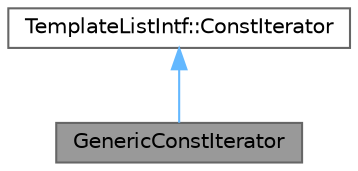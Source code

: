 digraph "GenericConstIterator"
{
 // INTERACTIVE_SVG=YES
 // LATEX_PDF_SIZE
  bgcolor="transparent";
  edge [fontname=Helvetica,fontsize=10,labelfontname=Helvetica,labelfontsize=10];
  node [fontname=Helvetica,fontsize=10,shape=box,height=0.2,width=0.4];
  Node1 [id="Node000001",label="GenericConstIterator",height=0.2,width=0.4,color="gray40", fillcolor="grey60", style="filled", fontcolor="black",tooltip="Template List iterator support."];
  Node2 -> Node1 [id="edge1_Node000001_Node000002",dir="back",color="steelblue1",style="solid",tooltip=" "];
  Node2 [id="Node000002",label="TemplateListIntf::ConstIterator",height=0.2,width=0.4,color="gray40", fillcolor="white", style="filled",URL="$d8/d23/class_template_list_intf_1_1_const_iterator.html",tooltip="Abstract interface for a iterator of a list."];
}
